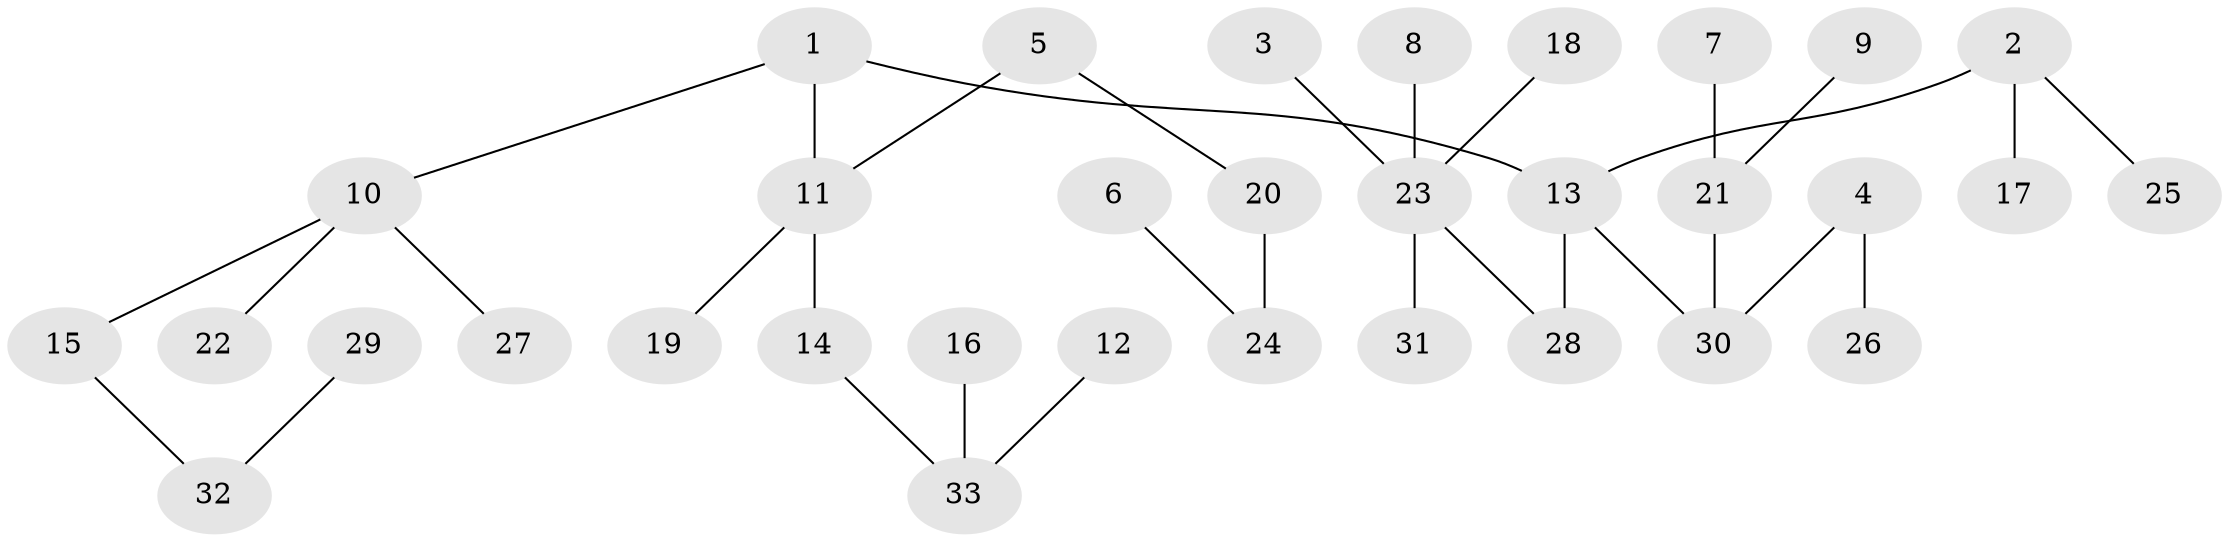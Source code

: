 // original degree distribution, {3: 0.1308411214953271, 5: 0.037383177570093455, 6: 0.028037383177570093, 4: 0.06542056074766354, 7: 0.009345794392523364, 2: 0.17757009345794392, 1: 0.5514018691588785}
// Generated by graph-tools (version 1.1) at 2025/37/03/04/25 23:37:20]
// undirected, 33 vertices, 32 edges
graph export_dot {
  node [color=gray90,style=filled];
  1;
  2;
  3;
  4;
  5;
  6;
  7;
  8;
  9;
  10;
  11;
  12;
  13;
  14;
  15;
  16;
  17;
  18;
  19;
  20;
  21;
  22;
  23;
  24;
  25;
  26;
  27;
  28;
  29;
  30;
  31;
  32;
  33;
  1 -- 10 [weight=1.0];
  1 -- 11 [weight=1.0];
  1 -- 13 [weight=1.0];
  2 -- 13 [weight=1.0];
  2 -- 17 [weight=1.0];
  2 -- 25 [weight=1.0];
  3 -- 23 [weight=1.0];
  4 -- 26 [weight=1.0];
  4 -- 30 [weight=1.0];
  5 -- 11 [weight=1.0];
  5 -- 20 [weight=1.0];
  6 -- 24 [weight=1.0];
  7 -- 21 [weight=1.0];
  8 -- 23 [weight=1.0];
  9 -- 21 [weight=1.0];
  10 -- 15 [weight=1.0];
  10 -- 22 [weight=1.0];
  10 -- 27 [weight=1.0];
  11 -- 14 [weight=1.0];
  11 -- 19 [weight=1.0];
  12 -- 33 [weight=1.0];
  13 -- 28 [weight=1.0];
  13 -- 30 [weight=1.0];
  14 -- 33 [weight=1.0];
  15 -- 32 [weight=1.0];
  16 -- 33 [weight=1.0];
  18 -- 23 [weight=1.0];
  20 -- 24 [weight=1.0];
  21 -- 30 [weight=1.0];
  23 -- 28 [weight=1.0];
  23 -- 31 [weight=1.0];
  29 -- 32 [weight=1.0];
}
